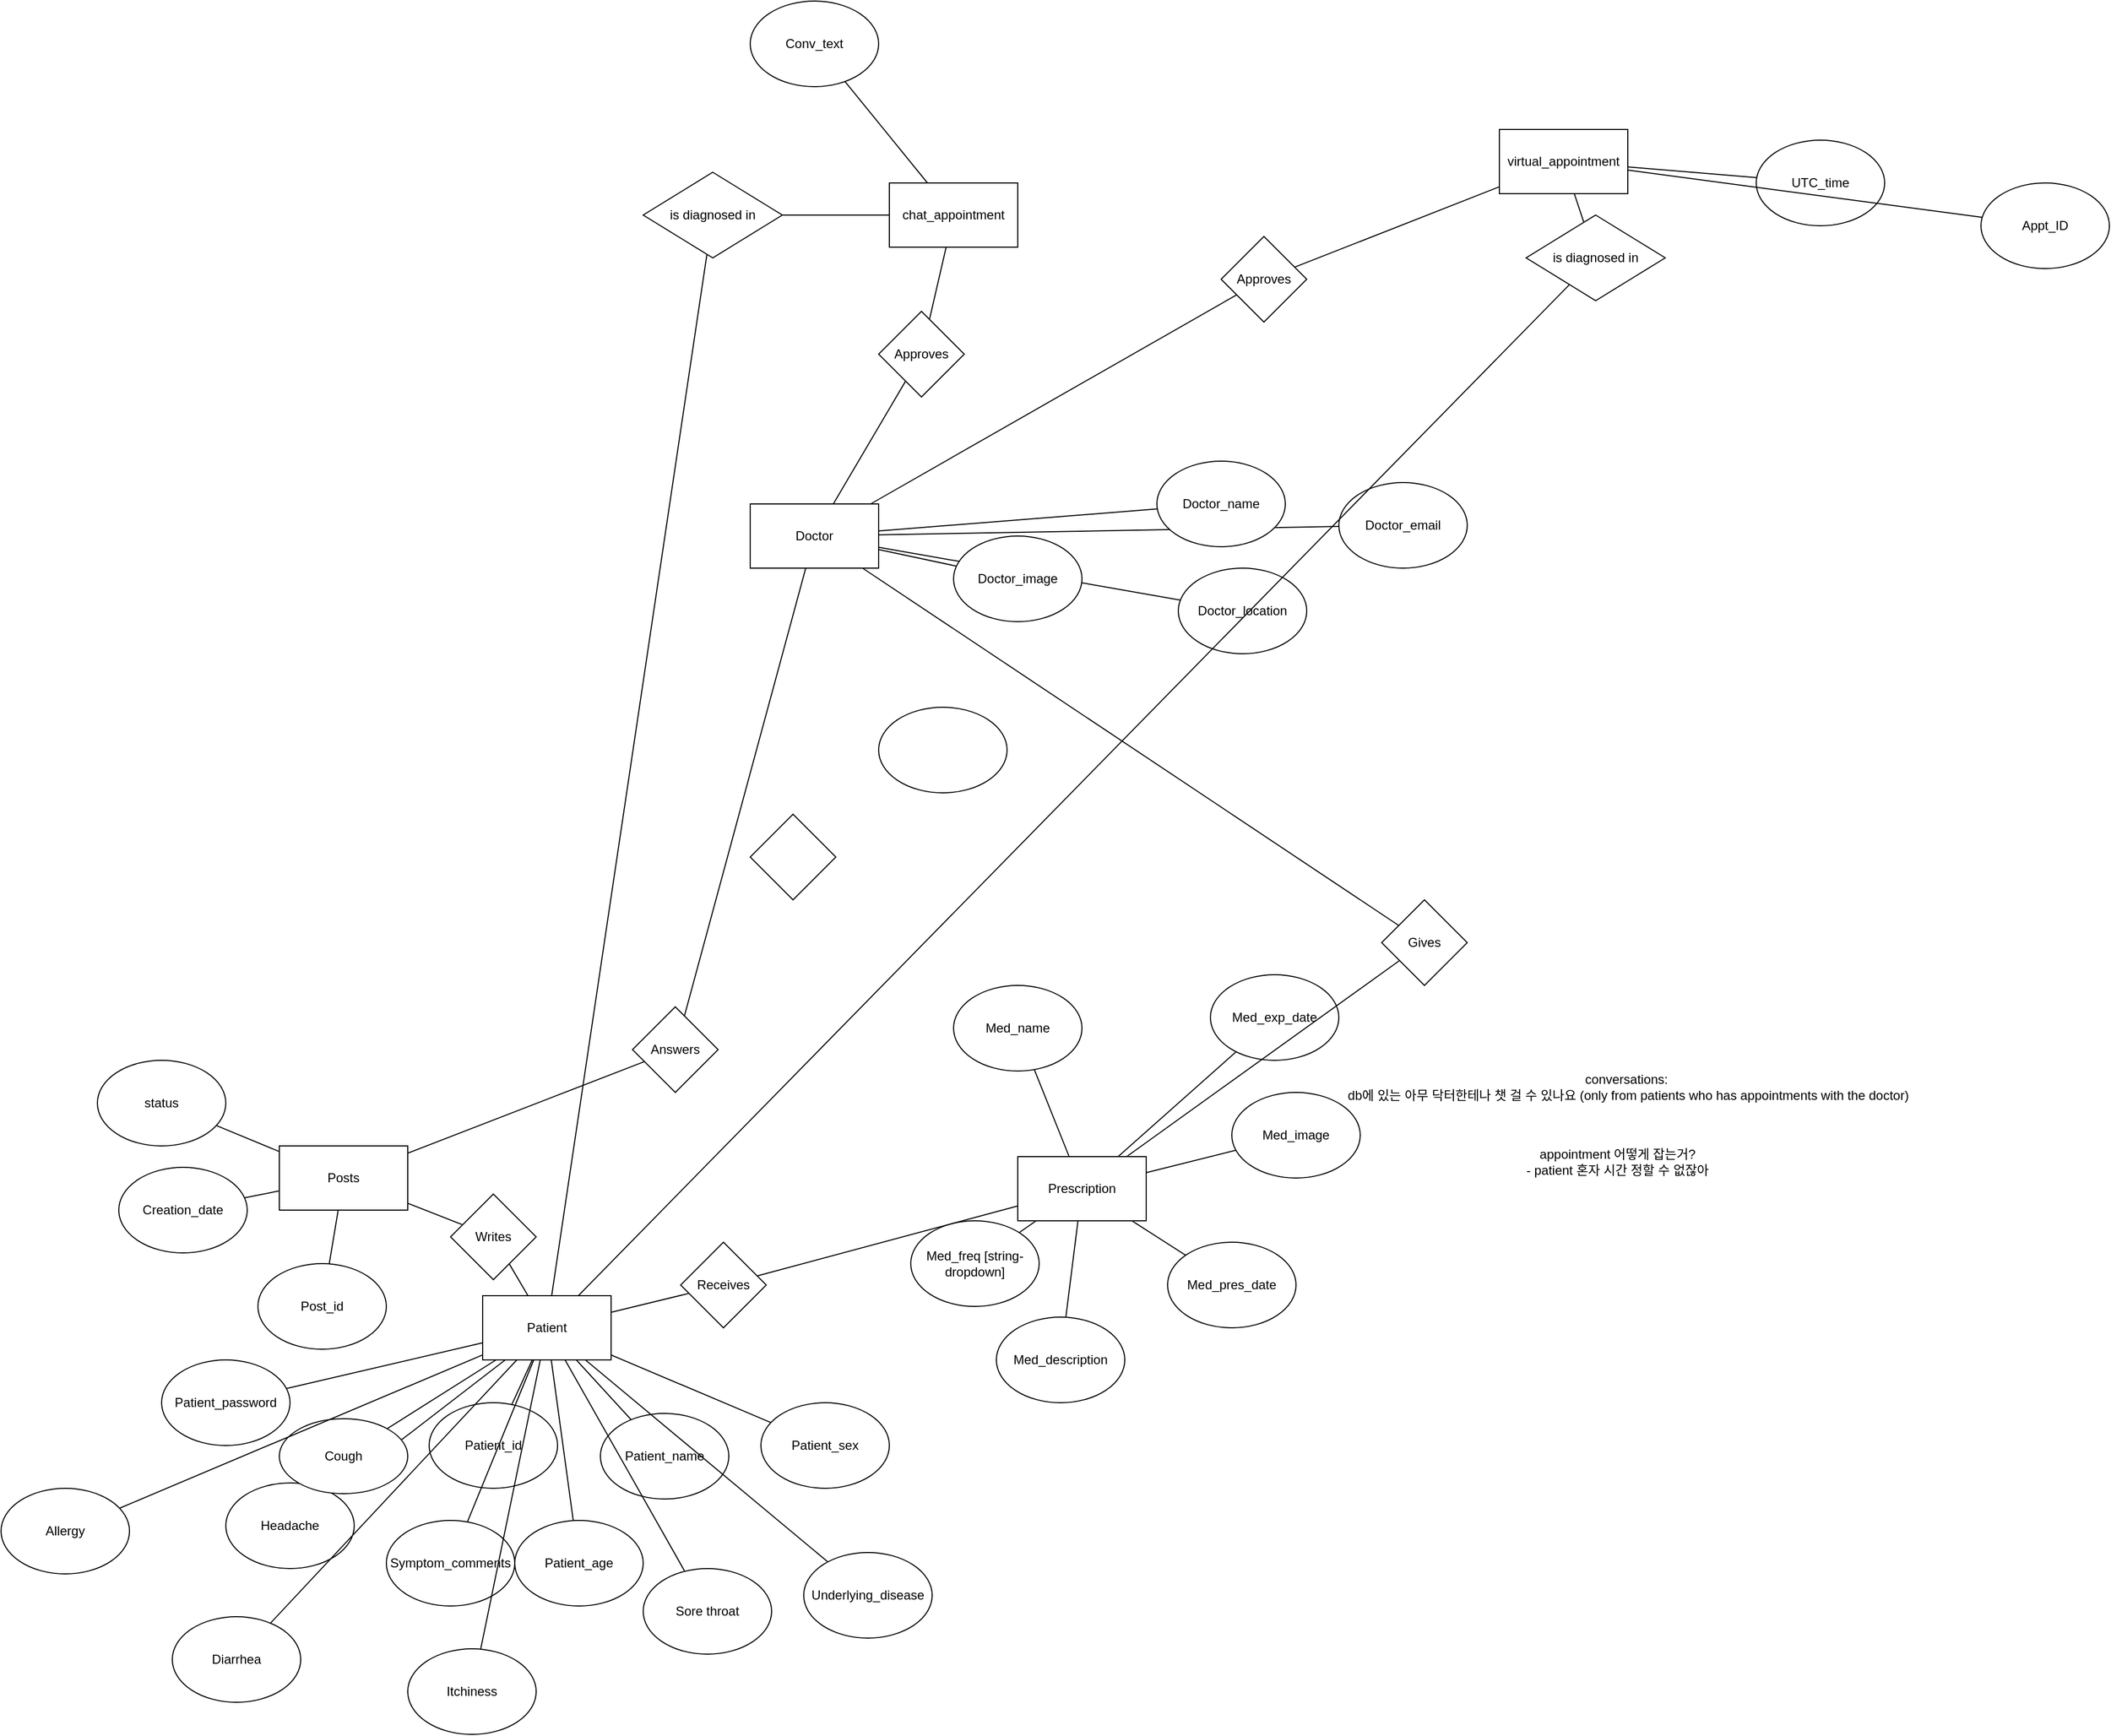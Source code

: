 <mxfile version="15.5.6" type="github">
  <diagram id="R2lEEEUBdFMjLlhIrx00" name="Page-1">
    <mxGraphModel dx="2272" dy="1894" grid="1" gridSize="10" guides="1" tooltips="1" connect="1" arrows="1" fold="1" page="1" pageScale="1" pageWidth="850" pageHeight="1100" math="0" shadow="0" extFonts="Permanent Marker^https://fonts.googleapis.com/css?family=Permanent+Marker">
      <root>
        <mxCell id="0" />
        <mxCell id="1" parent="0" />
        <mxCell id="v4oZxIlsPHixJW86-UHJ-34" style="edgeStyle=none;rounded=0;orthogonalLoop=1;jettySize=auto;html=1;endArrow=none;endFill=0;" parent="1" source="yz6IS8zPpt9pPw2eYfW_-1" target="v4oZxIlsPHixJW86-UHJ-33" edge="1">
          <mxGeometry relative="1" as="geometry" />
        </mxCell>
        <mxCell id="yz6IS8zPpt9pPw2eYfW_-1" value="Patient" style="rounded=0;whiteSpace=wrap;html=1;" parent="1" vertex="1">
          <mxGeometry x="320" y="500" width="120" height="60" as="geometry" />
        </mxCell>
        <mxCell id="vy6ilOuVidCGGi7q7_XE-7" value="" style="edgeStyle=none;rounded=0;orthogonalLoop=1;jettySize=auto;html=1;endArrow=none;endFill=0;" edge="1" parent="1" source="yz6IS8zPpt9pPw2eYfW_-2" target="vy6ilOuVidCGGi7q7_XE-6">
          <mxGeometry relative="1" as="geometry" />
        </mxCell>
        <mxCell id="yz6IS8zPpt9pPw2eYfW_-2" value="chat_appointment" style="rounded=0;whiteSpace=wrap;html=1;" parent="1" vertex="1">
          <mxGeometry x="700" y="-540" width="120" height="60" as="geometry" />
        </mxCell>
        <mxCell id="yz6IS8zPpt9pPw2eYfW_-3" value="Prescription" style="rounded=0;whiteSpace=wrap;html=1;" parent="1" vertex="1">
          <mxGeometry x="820" y="370" width="120" height="60" as="geometry" />
        </mxCell>
        <mxCell id="vy6ilOuVidCGGi7q7_XE-9" style="edgeStyle=none;rounded=0;orthogonalLoop=1;jettySize=auto;html=1;endArrow=none;endFill=0;" edge="1" parent="1" source="yz6IS8zPpt9pPw2eYfW_-4" target="vy6ilOuVidCGGi7q7_XE-8">
          <mxGeometry relative="1" as="geometry" />
        </mxCell>
        <mxCell id="yz6IS8zPpt9pPw2eYfW_-4" value="virtual_appointment" style="rounded=0;whiteSpace=wrap;html=1;" parent="1" vertex="1">
          <mxGeometry x="1270" y="-590" width="120" height="60" as="geometry" />
        </mxCell>
        <mxCell id="v4oZxIlsPHixJW86-UHJ-53" style="edgeStyle=none;rounded=0;orthogonalLoop=1;jettySize=auto;html=1;endArrow=none;endFill=0;" parent="1" target="v4oZxIlsPHixJW86-UHJ-51" edge="1" source="yz6IS8zPpt9pPw2eYfW_-6">
          <mxGeometry relative="1" as="geometry">
            <mxPoint x="170" y="20" as="sourcePoint" />
          </mxGeometry>
        </mxCell>
        <mxCell id="vy6ilOuVidCGGi7q7_XE-3" value="" style="rounded=0;orthogonalLoop=1;jettySize=auto;html=1;endArrow=none;endFill=0;" edge="1" parent="1" source="yz6IS8zPpt9pPw2eYfW_-5" target="vy6ilOuVidCGGi7q7_XE-2">
          <mxGeometry relative="1" as="geometry" />
        </mxCell>
        <mxCell id="yz6IS8zPpt9pPw2eYfW_-5" value="Posts" style="rounded=0;whiteSpace=wrap;html=1;" parent="1" vertex="1">
          <mxGeometry x="130" y="360" width="120" height="60" as="geometry" />
        </mxCell>
        <mxCell id="v4oZxIlsPHixJW86-UHJ-40" style="edgeStyle=none;rounded=0;orthogonalLoop=1;jettySize=auto;html=1;endArrow=none;endFill=0;" parent="1" source="yz6IS8zPpt9pPw2eYfW_-6" target="v4oZxIlsPHixJW86-UHJ-41" edge="1">
          <mxGeometry relative="1" as="geometry">
            <mxPoint x="660" y="250" as="targetPoint" />
          </mxGeometry>
        </mxCell>
        <mxCell id="vy6ilOuVidCGGi7q7_XE-12" style="edgeStyle=none;rounded=0;orthogonalLoop=1;jettySize=auto;html=1;endArrow=none;endFill=0;" edge="1" parent="1" source="yz6IS8zPpt9pPw2eYfW_-6" target="vy6ilOuVidCGGi7q7_XE-11">
          <mxGeometry relative="1" as="geometry" />
        </mxCell>
        <mxCell id="yz6IS8zPpt9pPw2eYfW_-6" value="Doctor" style="rounded=0;whiteSpace=wrap;html=1;" parent="1" vertex="1">
          <mxGeometry x="570" y="-240" width="120" height="60" as="geometry" />
        </mxCell>
        <mxCell id="v4oZxIlsPHixJW86-UHJ-6" style="edgeStyle=none;rounded=0;orthogonalLoop=1;jettySize=auto;html=1;endArrow=none;endFill=0;" parent="1" source="yz6IS8zPpt9pPw2eYfW_-7" target="yz6IS8zPpt9pPw2eYfW_-6" edge="1">
          <mxGeometry relative="1" as="geometry" />
        </mxCell>
        <mxCell id="yz6IS8zPpt9pPw2eYfW_-7" value="Doctor_location" style="ellipse;whiteSpace=wrap;html=1;" parent="1" vertex="1">
          <mxGeometry x="970" y="-180" width="120" height="80" as="geometry" />
        </mxCell>
        <mxCell id="v4oZxIlsPHixJW86-UHJ-10" style="edgeStyle=none;rounded=0;orthogonalLoop=1;jettySize=auto;html=1;endArrow=none;endFill=0;" parent="1" source="yz6IS8zPpt9pPw2eYfW_-8" target="yz6IS8zPpt9pPw2eYfW_-3" edge="1">
          <mxGeometry relative="1" as="geometry" />
        </mxCell>
        <mxCell id="yz6IS8zPpt9pPw2eYfW_-8" value="Med_exp_date" style="ellipse;whiteSpace=wrap;html=1;" parent="1" vertex="1">
          <mxGeometry x="1000" y="200" width="120" height="80" as="geometry" />
        </mxCell>
        <mxCell id="v4oZxIlsPHixJW86-UHJ-9" style="edgeStyle=none;rounded=0;orthogonalLoop=1;jettySize=auto;html=1;endArrow=none;endFill=0;" parent="1" source="yz6IS8zPpt9pPw2eYfW_-9" target="yz6IS8zPpt9pPw2eYfW_-3" edge="1">
          <mxGeometry relative="1" as="geometry" />
        </mxCell>
        <mxCell id="yz6IS8zPpt9pPw2eYfW_-9" value="Med_name" style="ellipse;whiteSpace=wrap;html=1;" parent="1" vertex="1">
          <mxGeometry x="760" y="210" width="120" height="80" as="geometry" />
        </mxCell>
        <mxCell id="v4oZxIlsPHixJW86-UHJ-5" style="edgeStyle=none;rounded=0;orthogonalLoop=1;jettySize=auto;html=1;endArrow=none;endFill=0;" parent="1" source="yz6IS8zPpt9pPw2eYfW_-10" target="yz6IS8zPpt9pPw2eYfW_-6" edge="1">
          <mxGeometry relative="1" as="geometry" />
        </mxCell>
        <mxCell id="yz6IS8zPpt9pPw2eYfW_-10" value="Doctor_email" style="ellipse;whiteSpace=wrap;html=1;" parent="1" vertex="1">
          <mxGeometry x="1120" y="-260" width="120" height="80" as="geometry" />
        </mxCell>
        <mxCell id="v4oZxIlsPHixJW86-UHJ-15" style="edgeStyle=none;rounded=0;orthogonalLoop=1;jettySize=auto;html=1;endArrow=none;endFill=0;" parent="1" source="yz6IS8zPpt9pPw2eYfW_-11" target="yz6IS8zPpt9pPw2eYfW_-2" edge="1">
          <mxGeometry relative="1" as="geometry" />
        </mxCell>
        <mxCell id="yz6IS8zPpt9pPw2eYfW_-11" value="Conv_text" style="ellipse;whiteSpace=wrap;html=1;" parent="1" vertex="1">
          <mxGeometry x="570" y="-710" width="120" height="80" as="geometry" />
        </mxCell>
        <mxCell id="v4oZxIlsPHixJW86-UHJ-28" style="edgeStyle=none;rounded=0;orthogonalLoop=1;jettySize=auto;html=1;endArrow=none;endFill=0;" parent="1" source="yz6IS8zPpt9pPw2eYfW_-12" target="yz6IS8zPpt9pPw2eYfW_-5" edge="1">
          <mxGeometry relative="1" as="geometry" />
        </mxCell>
        <mxCell id="yz6IS8zPpt9pPw2eYfW_-12" value="Post_id" style="ellipse;whiteSpace=wrap;html=1;" parent="1" vertex="1">
          <mxGeometry x="110" y="470" width="120" height="80" as="geometry" />
        </mxCell>
        <mxCell id="v4oZxIlsPHixJW86-UHJ-17" style="edgeStyle=none;rounded=0;orthogonalLoop=1;jettySize=auto;html=1;endArrow=none;endFill=0;" parent="1" source="yz6IS8zPpt9pPw2eYfW_-13" target="yz6IS8zPpt9pPw2eYfW_-1" edge="1">
          <mxGeometry relative="1" as="geometry" />
        </mxCell>
        <mxCell id="yz6IS8zPpt9pPw2eYfW_-13" value="Patient_id" style="ellipse;whiteSpace=wrap;html=1;" parent="1" vertex="1">
          <mxGeometry x="270" y="600" width="120" height="80" as="geometry" />
        </mxCell>
        <mxCell id="v4oZxIlsPHixJW86-UHJ-29" style="edgeStyle=none;rounded=0;orthogonalLoop=1;jettySize=auto;html=1;endArrow=none;endFill=0;" parent="1" source="yz6IS8zPpt9pPw2eYfW_-14" target="yz6IS8zPpt9pPw2eYfW_-5" edge="1">
          <mxGeometry relative="1" as="geometry" />
        </mxCell>
        <mxCell id="yz6IS8zPpt9pPw2eYfW_-14" value="Creation_date" style="ellipse;whiteSpace=wrap;html=1;" parent="1" vertex="1">
          <mxGeometry x="-20" y="380" width="120" height="80" as="geometry" />
        </mxCell>
        <mxCell id="v4oZxIlsPHixJW86-UHJ-7" style="edgeStyle=none;rounded=0;orthogonalLoop=1;jettySize=auto;html=1;endArrow=none;endFill=0;" parent="1" source="yz6IS8zPpt9pPw2eYfW_-15" target="yz6IS8zPpt9pPw2eYfW_-6" edge="1">
          <mxGeometry relative="1" as="geometry" />
        </mxCell>
        <mxCell id="yz6IS8zPpt9pPw2eYfW_-15" value="Doctor_name" style="ellipse;whiteSpace=wrap;html=1;" parent="1" vertex="1">
          <mxGeometry x="950" y="-280" width="120" height="80" as="geometry" />
        </mxCell>
        <mxCell id="v4oZxIlsPHixJW86-UHJ-8" style="edgeStyle=none;rounded=0;orthogonalLoop=1;jettySize=auto;html=1;endArrow=none;endFill=0;" parent="1" source="yz6IS8zPpt9pPw2eYfW_-16" target="yz6IS8zPpt9pPw2eYfW_-6" edge="1">
          <mxGeometry relative="1" as="geometry" />
        </mxCell>
        <mxCell id="yz6IS8zPpt9pPw2eYfW_-16" value="Doctor_image" style="ellipse;whiteSpace=wrap;html=1;" parent="1" vertex="1">
          <mxGeometry x="760" y="-210" width="120" height="80" as="geometry" />
        </mxCell>
        <mxCell id="v4oZxIlsPHixJW86-UHJ-16" style="edgeStyle=none;rounded=0;orthogonalLoop=1;jettySize=auto;html=1;endArrow=none;endFill=0;" parent="1" source="yz6IS8zPpt9pPw2eYfW_-17" target="yz6IS8zPpt9pPw2eYfW_-1" edge="1">
          <mxGeometry relative="1" as="geometry" />
        </mxCell>
        <mxCell id="yz6IS8zPpt9pPw2eYfW_-17" value="Patient_name" style="ellipse;whiteSpace=wrap;html=1;" parent="1" vertex="1">
          <mxGeometry x="430" y="610" width="120" height="80" as="geometry" />
        </mxCell>
        <mxCell id="v4oZxIlsPHixJW86-UHJ-20" style="edgeStyle=none;rounded=0;orthogonalLoop=1;jettySize=auto;html=1;endArrow=none;endFill=0;" parent="1" source="yz6IS8zPpt9pPw2eYfW_-18" target="yz6IS8zPpt9pPw2eYfW_-1" edge="1">
          <mxGeometry relative="1" as="geometry" />
        </mxCell>
        <mxCell id="yz6IS8zPpt9pPw2eYfW_-18" value="Patient_password" style="ellipse;whiteSpace=wrap;html=1;" parent="1" vertex="1">
          <mxGeometry x="20" y="560" width="120" height="80" as="geometry" />
        </mxCell>
        <mxCell id="v4oZxIlsPHixJW86-UHJ-22" style="edgeStyle=none;rounded=0;orthogonalLoop=1;jettySize=auto;html=1;endArrow=none;endFill=0;" parent="1" source="yz6IS8zPpt9pPw2eYfW_-19" target="yz6IS8zPpt9pPw2eYfW_-1" edge="1">
          <mxGeometry relative="1" as="geometry" />
        </mxCell>
        <mxCell id="yz6IS8zPpt9pPw2eYfW_-19" value="Patient_age" style="ellipse;whiteSpace=wrap;html=1;" parent="1" vertex="1">
          <mxGeometry x="350" y="710" width="120" height="80" as="geometry" />
        </mxCell>
        <mxCell id="v4oZxIlsPHixJW86-UHJ-21" style="edgeStyle=none;rounded=0;orthogonalLoop=1;jettySize=auto;html=1;endArrow=none;endFill=0;" parent="1" source="yz6IS8zPpt9pPw2eYfW_-20" target="yz6IS8zPpt9pPw2eYfW_-1" edge="1">
          <mxGeometry relative="1" as="geometry" />
        </mxCell>
        <mxCell id="yz6IS8zPpt9pPw2eYfW_-20" value="Patient_sex" style="ellipse;whiteSpace=wrap;html=1;" parent="1" vertex="1">
          <mxGeometry x="580" y="600" width="120" height="80" as="geometry" />
        </mxCell>
        <mxCell id="v4oZxIlsPHixJW86-UHJ-24" style="edgeStyle=none;rounded=0;orthogonalLoop=1;jettySize=auto;html=1;endArrow=none;endFill=0;" parent="1" source="yz6IS8zPpt9pPw2eYfW_-21" target="yz6IS8zPpt9pPw2eYfW_-1" edge="1">
          <mxGeometry relative="1" as="geometry" />
        </mxCell>
        <mxCell id="yz6IS8zPpt9pPw2eYfW_-21" value="Symptom_comments" style="ellipse;whiteSpace=wrap;html=1;" parent="1" vertex="1">
          <mxGeometry x="230" y="710" width="120" height="80" as="geometry" />
        </mxCell>
        <mxCell id="v4oZxIlsPHixJW86-UHJ-26" style="edgeStyle=none;rounded=0;orthogonalLoop=1;jettySize=auto;html=1;endArrow=none;endFill=0;" parent="1" source="yz6IS8zPpt9pPw2eYfW_-22" target="yz6IS8zPpt9pPw2eYfW_-1" edge="1">
          <mxGeometry relative="1" as="geometry" />
        </mxCell>
        <mxCell id="yz6IS8zPpt9pPw2eYfW_-22" value="Headache" style="ellipse;whiteSpace=wrap;html=1;" parent="1" vertex="1">
          <mxGeometry x="80" y="675" width="120" height="80" as="geometry" />
        </mxCell>
        <mxCell id="v4oZxIlsPHixJW86-UHJ-23" style="edgeStyle=none;rounded=0;orthogonalLoop=1;jettySize=auto;html=1;endArrow=none;endFill=0;" parent="1" source="yz6IS8zPpt9pPw2eYfW_-23" target="yz6IS8zPpt9pPw2eYfW_-1" edge="1">
          <mxGeometry relative="1" as="geometry" />
        </mxCell>
        <mxCell id="yz6IS8zPpt9pPw2eYfW_-23" value="Sore throat" style="ellipse;whiteSpace=wrap;html=1;" parent="1" vertex="1">
          <mxGeometry x="470" y="755" width="120" height="80" as="geometry" />
        </mxCell>
        <mxCell id="v4oZxIlsPHixJW86-UHJ-18" style="edgeStyle=none;rounded=0;orthogonalLoop=1;jettySize=auto;html=1;endArrow=none;endFill=0;" parent="1" source="yz6IS8zPpt9pPw2eYfW_-24" target="yz6IS8zPpt9pPw2eYfW_-1" edge="1">
          <mxGeometry relative="1" as="geometry">
            <mxPoint x="200" y="580" as="targetPoint" />
          </mxGeometry>
        </mxCell>
        <mxCell id="yz6IS8zPpt9pPw2eYfW_-24" value="Cough" style="ellipse;whiteSpace=wrap;html=1;" parent="1" vertex="1">
          <mxGeometry x="130" y="615" width="120" height="70" as="geometry" />
        </mxCell>
        <mxCell id="v4oZxIlsPHixJW86-UHJ-19" style="edgeStyle=none;rounded=0;orthogonalLoop=1;jettySize=auto;html=1;endArrow=none;endFill=0;" parent="1" source="yz6IS8zPpt9pPw2eYfW_-25" target="yz6IS8zPpt9pPw2eYfW_-1" edge="1">
          <mxGeometry relative="1" as="geometry" />
        </mxCell>
        <mxCell id="yz6IS8zPpt9pPw2eYfW_-25" value="Allergy" style="ellipse;whiteSpace=wrap;html=1;" parent="1" vertex="1">
          <mxGeometry x="-130" y="680" width="120" height="80" as="geometry" />
        </mxCell>
        <mxCell id="v4oZxIlsPHixJW86-UHJ-25" style="edgeStyle=none;rounded=0;orthogonalLoop=1;jettySize=auto;html=1;endArrow=none;endFill=0;" parent="1" source="yz6IS8zPpt9pPw2eYfW_-26" target="yz6IS8zPpt9pPw2eYfW_-1" edge="1">
          <mxGeometry relative="1" as="geometry" />
        </mxCell>
        <mxCell id="yz6IS8zPpt9pPw2eYfW_-26" value="Itchiness" style="ellipse;whiteSpace=wrap;html=1;" parent="1" vertex="1">
          <mxGeometry x="250" y="830" width="120" height="80" as="geometry" />
        </mxCell>
        <mxCell id="v4oZxIlsPHixJW86-UHJ-27" style="edgeStyle=none;rounded=0;orthogonalLoop=1;jettySize=auto;html=1;endArrow=none;endFill=0;" parent="1" source="yz6IS8zPpt9pPw2eYfW_-27" target="yz6IS8zPpt9pPw2eYfW_-1" edge="1">
          <mxGeometry relative="1" as="geometry" />
        </mxCell>
        <mxCell id="yz6IS8zPpt9pPw2eYfW_-27" value="Diarrhea" style="ellipse;whiteSpace=wrap;html=1;" parent="1" vertex="1">
          <mxGeometry x="30" y="800" width="120" height="80" as="geometry" />
        </mxCell>
        <mxCell id="v4oZxIlsPHixJW86-UHJ-12" style="edgeStyle=none;rounded=0;orthogonalLoop=1;jettySize=auto;html=1;endArrow=none;endFill=0;" parent="1" source="yz6IS8zPpt9pPw2eYfW_-28" target="yz6IS8zPpt9pPw2eYfW_-3" edge="1">
          <mxGeometry relative="1" as="geometry" />
        </mxCell>
        <mxCell id="yz6IS8zPpt9pPw2eYfW_-28" value="Med_pres_date" style="ellipse;whiteSpace=wrap;html=1;" parent="1" vertex="1">
          <mxGeometry x="960" y="450" width="120" height="80" as="geometry" />
        </mxCell>
        <mxCell id="v4oZxIlsPHixJW86-UHJ-11" style="edgeStyle=none;rounded=0;orthogonalLoop=1;jettySize=auto;html=1;endArrow=none;endFill=0;" parent="1" source="yz6IS8zPpt9pPw2eYfW_-29" target="yz6IS8zPpt9pPw2eYfW_-3" edge="1">
          <mxGeometry relative="1" as="geometry" />
        </mxCell>
        <mxCell id="yz6IS8zPpt9pPw2eYfW_-29" value="Med_image" style="ellipse;whiteSpace=wrap;html=1;" parent="1" vertex="1">
          <mxGeometry x="1020" y="310" width="120" height="80" as="geometry" />
        </mxCell>
        <mxCell id="v4oZxIlsPHixJW86-UHJ-14" style="edgeStyle=none;rounded=0;orthogonalLoop=1;jettySize=auto;html=1;endArrow=none;endFill=0;" parent="1" source="yz6IS8zPpt9pPw2eYfW_-30" target="yz6IS8zPpt9pPw2eYfW_-3" edge="1">
          <mxGeometry relative="1" as="geometry" />
        </mxCell>
        <mxCell id="yz6IS8zPpt9pPw2eYfW_-30" value="Med_freq [string-dropdown]" style="ellipse;whiteSpace=wrap;html=1;" parent="1" vertex="1">
          <mxGeometry x="720" y="430" width="120" height="80" as="geometry" />
        </mxCell>
        <mxCell id="v4oZxIlsPHixJW86-UHJ-13" style="edgeStyle=none;rounded=0;orthogonalLoop=1;jettySize=auto;html=1;endArrow=none;endFill=0;" parent="1" source="yz6IS8zPpt9pPw2eYfW_-31" target="yz6IS8zPpt9pPw2eYfW_-3" edge="1">
          <mxGeometry relative="1" as="geometry" />
        </mxCell>
        <mxCell id="yz6IS8zPpt9pPw2eYfW_-31" value="Med_description" style="ellipse;whiteSpace=wrap;html=1;" parent="1" vertex="1">
          <mxGeometry x="800" y="520" width="120" height="80" as="geometry" />
        </mxCell>
        <mxCell id="v4oZxIlsPHixJW86-UHJ-2" style="rounded=0;orthogonalLoop=1;jettySize=auto;html=1;endArrow=none;endFill=0;" parent="1" source="yz6IS8zPpt9pPw2eYfW_-32" target="yz6IS8zPpt9pPw2eYfW_-4" edge="1">
          <mxGeometry relative="1" as="geometry" />
        </mxCell>
        <mxCell id="yz6IS8zPpt9pPw2eYfW_-32" value="UTC_time" style="ellipse;whiteSpace=wrap;html=1;" parent="1" vertex="1">
          <mxGeometry x="1510" y="-580" width="120" height="80" as="geometry" />
        </mxCell>
        <mxCell id="v4oZxIlsPHixJW86-UHJ-4" style="edgeStyle=none;rounded=0;orthogonalLoop=1;jettySize=auto;html=1;endArrow=none;endFill=0;" parent="1" source="yz6IS8zPpt9pPw2eYfW_-33" target="yz6IS8zPpt9pPw2eYfW_-4" edge="1">
          <mxGeometry relative="1" as="geometry" />
        </mxCell>
        <mxCell id="yz6IS8zPpt9pPw2eYfW_-33" value="Appt_ID" style="ellipse;whiteSpace=wrap;html=1;" parent="1" vertex="1">
          <mxGeometry x="1720" y="-540" width="120" height="80" as="geometry" />
        </mxCell>
        <mxCell id="v4oZxIlsPHixJW86-UHJ-31" style="edgeStyle=none;rounded=0;orthogonalLoop=1;jettySize=auto;html=1;endArrow=none;endFill=0;" parent="1" source="v4oZxIlsPHixJW86-UHJ-30" target="yz6IS8zPpt9pPw2eYfW_-1" edge="1">
          <mxGeometry relative="1" as="geometry" />
        </mxCell>
        <mxCell id="v4oZxIlsPHixJW86-UHJ-30" value="Underlying_disease" style="ellipse;whiteSpace=wrap;html=1;" parent="1" vertex="1">
          <mxGeometry x="620" y="740" width="120" height="80" as="geometry" />
        </mxCell>
        <mxCell id="v4oZxIlsPHixJW86-UHJ-32" value="appointment 어떻게 잡는거?&lt;br&gt;- patient 혼자 시간 정할 수 없잖아" style="text;html=1;align=center;verticalAlign=middle;resizable=0;points=[];autosize=1;strokeColor=none;fillColor=none;" parent="1" vertex="1">
          <mxGeometry x="1290" y="360" width="180" height="30" as="geometry" />
        </mxCell>
        <mxCell id="v4oZxIlsPHixJW86-UHJ-35" style="edgeStyle=none;rounded=0;orthogonalLoop=1;jettySize=auto;html=1;endArrow=none;endFill=0;" parent="1" source="v4oZxIlsPHixJW86-UHJ-33" target="yz6IS8zPpt9pPw2eYfW_-5" edge="1">
          <mxGeometry relative="1" as="geometry" />
        </mxCell>
        <mxCell id="v4oZxIlsPHixJW86-UHJ-33" value="Writes" style="rhombus;whiteSpace=wrap;html=1;" parent="1" vertex="1">
          <mxGeometry x="290" y="405" width="80" height="80" as="geometry" />
        </mxCell>
        <mxCell id="v4oZxIlsPHixJW86-UHJ-37" style="edgeStyle=none;rounded=0;orthogonalLoop=1;jettySize=auto;html=1;endArrow=none;endFill=0;" parent="1" source="v4oZxIlsPHixJW86-UHJ-36" target="yz6IS8zPpt9pPw2eYfW_-1" edge="1">
          <mxGeometry relative="1" as="geometry" />
        </mxCell>
        <mxCell id="v4oZxIlsPHixJW86-UHJ-39" style="edgeStyle=none;rounded=0;orthogonalLoop=1;jettySize=auto;html=1;endArrow=none;endFill=0;" parent="1" source="v4oZxIlsPHixJW86-UHJ-36" target="yz6IS8zPpt9pPw2eYfW_-3" edge="1">
          <mxGeometry relative="1" as="geometry" />
        </mxCell>
        <mxCell id="v4oZxIlsPHixJW86-UHJ-36" value="Receives" style="rhombus;whiteSpace=wrap;html=1;" parent="1" vertex="1">
          <mxGeometry x="505" y="450" width="80" height="80" as="geometry" />
        </mxCell>
        <mxCell id="v4oZxIlsPHixJW86-UHJ-42" style="edgeStyle=none;rounded=0;orthogonalLoop=1;jettySize=auto;html=1;endArrow=none;endFill=0;" parent="1" source="v4oZxIlsPHixJW86-UHJ-41" target="yz6IS8zPpt9pPw2eYfW_-3" edge="1">
          <mxGeometry relative="1" as="geometry" />
        </mxCell>
        <mxCell id="v4oZxIlsPHixJW86-UHJ-41" value="Gives" style="rhombus;whiteSpace=wrap;html=1;" parent="1" vertex="1">
          <mxGeometry x="1160" y="130" width="80" height="80" as="geometry" />
        </mxCell>
        <mxCell id="v4oZxIlsPHixJW86-UHJ-43" value="conversations:&amp;nbsp;&lt;br&gt;db에 있는 아무 닥터한테나 챗 걸 수 있나요 (only from patients who has appointments with the doctor)" style="text;html=1;align=center;verticalAlign=middle;resizable=0;points=[];autosize=1;strokeColor=none;fillColor=none;" parent="1" vertex="1">
          <mxGeometry x="1110" y="290" width="560" height="30" as="geometry" />
        </mxCell>
        <mxCell id="v4oZxIlsPHixJW86-UHJ-44" value="" style="ellipse;whiteSpace=wrap;html=1;" parent="1" vertex="1">
          <mxGeometry x="690" y="-50" width="120" height="80" as="geometry" />
        </mxCell>
        <mxCell id="v4oZxIlsPHixJW86-UHJ-48" style="edgeStyle=none;rounded=0;orthogonalLoop=1;jettySize=auto;html=1;endArrow=none;endFill=0;" parent="1" source="v4oZxIlsPHixJW86-UHJ-47" target="yz6IS8zPpt9pPw2eYfW_-5" edge="1">
          <mxGeometry relative="1" as="geometry" />
        </mxCell>
        <mxCell id="v4oZxIlsPHixJW86-UHJ-47" value="status" style="ellipse;whiteSpace=wrap;html=1;" parent="1" vertex="1">
          <mxGeometry x="-40" y="280" width="120" height="80" as="geometry" />
        </mxCell>
        <mxCell id="v4oZxIlsPHixJW86-UHJ-52" style="edgeStyle=none;rounded=0;orthogonalLoop=1;jettySize=auto;html=1;endArrow=none;endFill=0;" parent="1" source="v4oZxIlsPHixJW86-UHJ-51" target="yz6IS8zPpt9pPw2eYfW_-2" edge="1">
          <mxGeometry relative="1" as="geometry">
            <mxPoint x="510" y="-160" as="targetPoint" />
          </mxGeometry>
        </mxCell>
        <mxCell id="v4oZxIlsPHixJW86-UHJ-51" value="Approves" style="rhombus;whiteSpace=wrap;html=1;" parent="1" vertex="1">
          <mxGeometry x="690" y="-420" width="80" height="80" as="geometry" />
        </mxCell>
        <mxCell id="v4oZxIlsPHixJW86-UHJ-54" value="" style="rhombus;whiteSpace=wrap;html=1;" parent="1" vertex="1">
          <mxGeometry x="570" y="50" width="80" height="80" as="geometry" />
        </mxCell>
        <mxCell id="vy6ilOuVidCGGi7q7_XE-4" style="rounded=0;orthogonalLoop=1;jettySize=auto;html=1;endArrow=none;endFill=0;" edge="1" parent="1" source="vy6ilOuVidCGGi7q7_XE-2" target="yz6IS8zPpt9pPw2eYfW_-6">
          <mxGeometry relative="1" as="geometry" />
        </mxCell>
        <mxCell id="vy6ilOuVidCGGi7q7_XE-2" value="Answers" style="rhombus;whiteSpace=wrap;html=1;rounded=0;" vertex="1" parent="1">
          <mxGeometry x="460" y="230" width="80" height="80" as="geometry" />
        </mxCell>
        <mxCell id="vy6ilOuVidCGGi7q7_XE-10" style="edgeStyle=none;rounded=0;orthogonalLoop=1;jettySize=auto;html=1;endArrow=none;endFill=0;" edge="1" parent="1" source="vy6ilOuVidCGGi7q7_XE-6" target="yz6IS8zPpt9pPw2eYfW_-1">
          <mxGeometry relative="1" as="geometry" />
        </mxCell>
        <mxCell id="vy6ilOuVidCGGi7q7_XE-6" value="is diagnosed in" style="rhombus;whiteSpace=wrap;html=1;rounded=0;" vertex="1" parent="1">
          <mxGeometry x="470" y="-550" width="130" height="80" as="geometry" />
        </mxCell>
        <mxCell id="vy6ilOuVidCGGi7q7_XE-14" style="edgeStyle=none;rounded=0;orthogonalLoop=1;jettySize=auto;html=1;endArrow=none;endFill=0;" edge="1" parent="1" source="vy6ilOuVidCGGi7q7_XE-8" target="yz6IS8zPpt9pPw2eYfW_-1">
          <mxGeometry relative="1" as="geometry" />
        </mxCell>
        <mxCell id="vy6ilOuVidCGGi7q7_XE-8" value="is diagnosed in" style="rhombus;whiteSpace=wrap;html=1;rounded=0;" vertex="1" parent="1">
          <mxGeometry x="1295" y="-510" width="130" height="80" as="geometry" />
        </mxCell>
        <mxCell id="vy6ilOuVidCGGi7q7_XE-13" style="edgeStyle=none;rounded=0;orthogonalLoop=1;jettySize=auto;html=1;endArrow=none;endFill=0;" edge="1" parent="1" source="vy6ilOuVidCGGi7q7_XE-11" target="yz6IS8zPpt9pPw2eYfW_-4">
          <mxGeometry relative="1" as="geometry" />
        </mxCell>
        <mxCell id="vy6ilOuVidCGGi7q7_XE-11" value="Approves" style="rhombus;whiteSpace=wrap;html=1;" vertex="1" parent="1">
          <mxGeometry x="1010" y="-490" width="80" height="80" as="geometry" />
        </mxCell>
      </root>
    </mxGraphModel>
  </diagram>
</mxfile>
